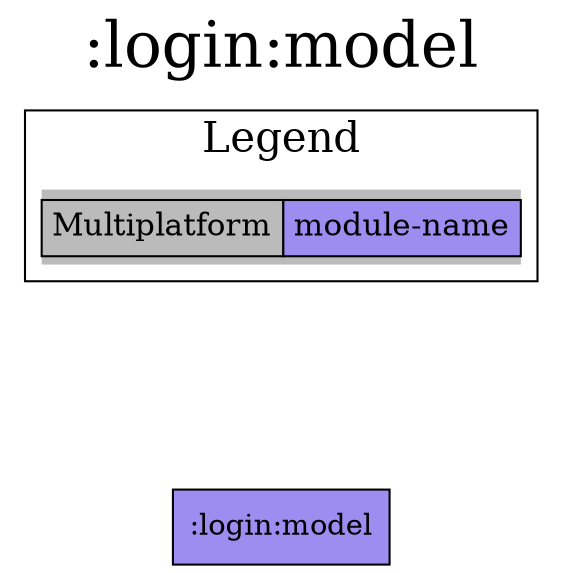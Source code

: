 digraph {
edge ["dir"="forward"]
graph ["dpi"="100","label"=":login:model","labelloc"="t","fontsize"="30","ranksep"="1.5","rankdir"="TB"]
node ["style"="filled"]
":login:model" ["fillcolor"="#9D8DF1","shape"="box"]
{
edge ["dir"="none"]
graph ["rank"="same"]
}
subgraph "cluster_legend" {
edge ["dir"="none"]
graph ["label"="Legend","fontsize"="20"]
"Legend" ["style"="filled","fillcolor"="#bbbbbb","shape"="none","margin"="0","fontsize"="15","label"=<
<TABLE BORDER="0" CELLBORDER="1" CELLSPACING="0" CELLPADDING="4">
<TR><TD>Multiplatform</TD><TD BGCOLOR="#9D8DF1">module-name</TD></TR>
</TABLE>
>]
} -> ":login:model" ["style"="invis"]
}
